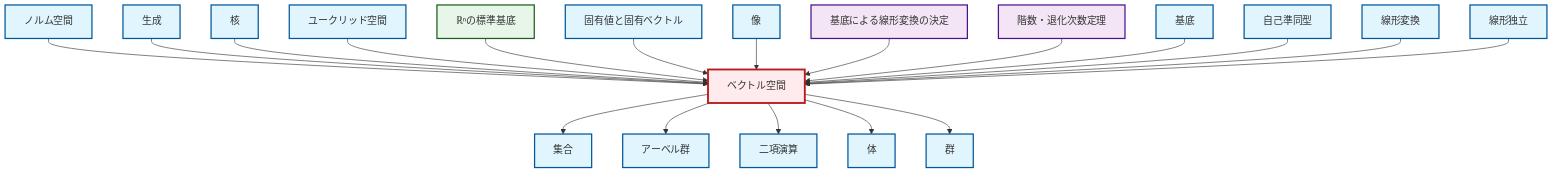 graph TD
    classDef definition fill:#e1f5fe,stroke:#01579b,stroke-width:2px
    classDef theorem fill:#f3e5f5,stroke:#4a148c,stroke-width:2px
    classDef axiom fill:#fff3e0,stroke:#e65100,stroke-width:2px
    classDef example fill:#e8f5e9,stroke:#1b5e20,stroke-width:2px
    classDef current fill:#ffebee,stroke:#b71c1c,stroke-width:3px
    def-group["群"]:::definition
    ex-standard-basis-rn["ℝⁿの標準基底"]:::example
    def-linear-independence["線形独立"]:::definition
    def-kernel["核"]:::definition
    thm-linear-transformation-basis["基底による線形変換の決定"]:::theorem
    def-linear-transformation["線形変換"]:::definition
    def-set["集合"]:::definition
    def-binary-operation["二項演算"]:::definition
    def-abelian-group["アーベル群"]:::definition
    def-eigenvalue-eigenvector["固有値と固有ベクトル"]:::definition
    def-basis["基底"]:::definition
    def-normed-vector-space["ノルム空間"]:::definition
    def-endomorphism["自己準同型"]:::definition
    thm-rank-nullity["階数・退化次数定理"]:::theorem
    def-image["像"]:::definition
    def-field["体"]:::definition
    def-span["生成"]:::definition
    def-euclidean-space["ユークリッド空間"]:::definition
    def-vector-space["ベクトル空間"]:::definition
    def-vector-space --> def-set
    def-normed-vector-space --> def-vector-space
    def-vector-space --> def-abelian-group
    def-span --> def-vector-space
    def-kernel --> def-vector-space
    def-euclidean-space --> def-vector-space
    ex-standard-basis-rn --> def-vector-space
    def-eigenvalue-eigenvector --> def-vector-space
    def-vector-space --> def-binary-operation
    def-image --> def-vector-space
    thm-linear-transformation-basis --> def-vector-space
    thm-rank-nullity --> def-vector-space
    def-basis --> def-vector-space
    def-endomorphism --> def-vector-space
    def-linear-transformation --> def-vector-space
    def-vector-space --> def-field
    def-linear-independence --> def-vector-space
    def-vector-space --> def-group
    class def-vector-space current